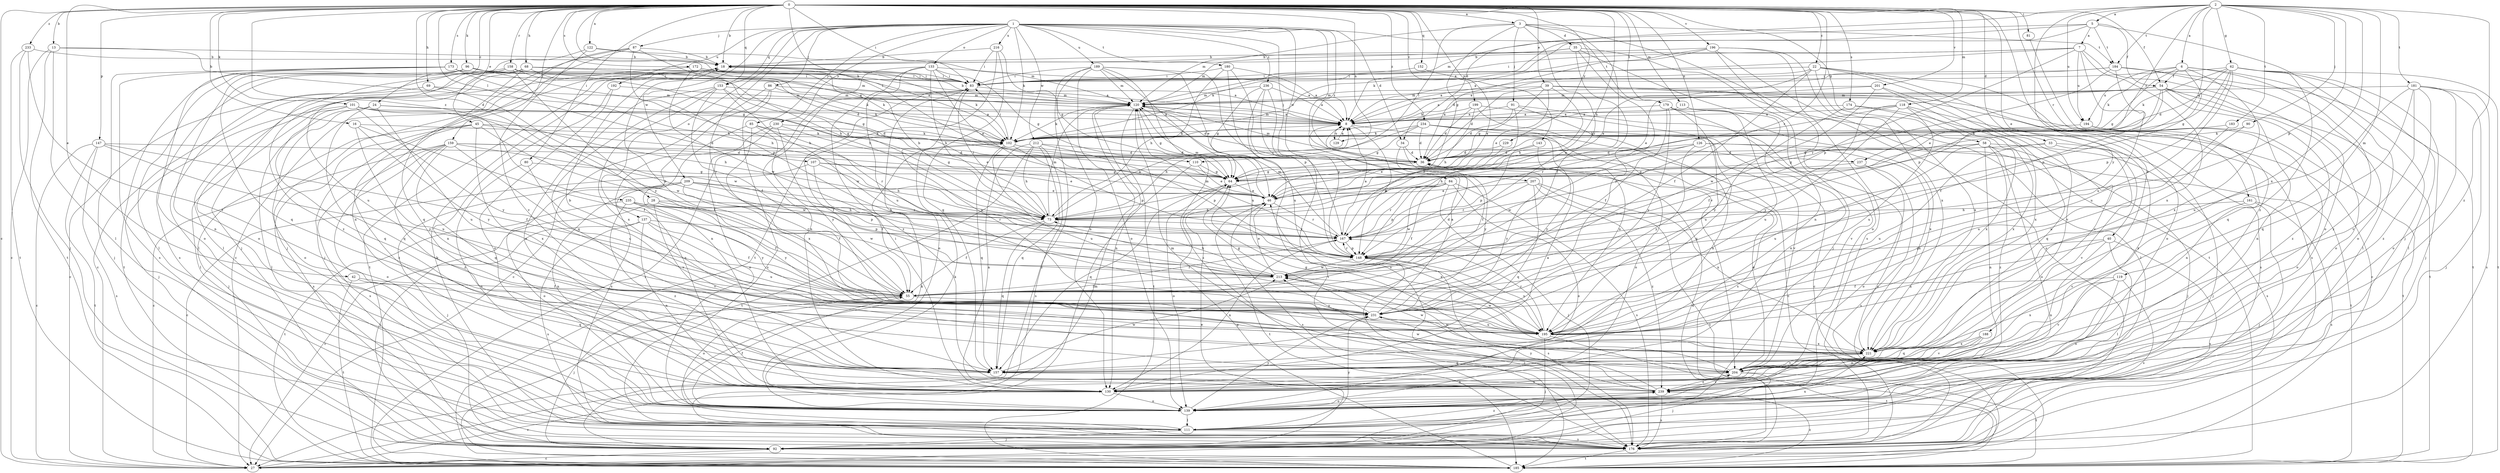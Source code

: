 strict digraph  {
0;
1;
2;
3;
5;
6;
7;
8;
13;
16;
18;
22;
24;
27;
28;
33;
34;
35;
36;
39;
40;
42;
45;
46;
54;
55;
58;
62;
64;
68;
69;
73;
80;
81;
83;
84;
85;
86;
87;
90;
91;
92;
96;
101;
102;
107;
110;
111;
113;
118;
119;
120;
122;
126;
129;
130;
133;
137;
139;
143;
147;
148;
152;
153;
157;
158;
159;
161;
167;
172;
173;
174;
176;
179;
180;
181;
183;
184;
185;
188;
189;
192;
194;
195;
196;
199;
201;
204;
207;
209;
212;
213;
216;
221;
229;
230;
231;
233;
234;
235;
236;
237;
239;
0 -> 3  [label=a];
0 -> 13  [label=b];
0 -> 16  [label=b];
0 -> 18  [label=b];
0 -> 22  [label=c];
0 -> 24  [label=c];
0 -> 27  [label=c];
0 -> 28  [label=d];
0 -> 33  [label=d];
0 -> 39  [label=e];
0 -> 40  [label=e];
0 -> 42  [label=e];
0 -> 45  [label=e];
0 -> 54  [label=f];
0 -> 58  [label=g];
0 -> 68  [label=h];
0 -> 69  [label=h];
0 -> 73  [label=h];
0 -> 80  [label=i];
0 -> 81  [label=i];
0 -> 83  [label=i];
0 -> 96  [label=k];
0 -> 101  [label=k];
0 -> 102  [label=k];
0 -> 107  [label=l];
0 -> 110  [label=l];
0 -> 113  [label=m];
0 -> 118  [label=m];
0 -> 122  [label=n];
0 -> 126  [label=n];
0 -> 129  [label=n];
0 -> 143  [label=p];
0 -> 147  [label=p];
0 -> 152  [label=q];
0 -> 153  [label=q];
0 -> 158  [label=r];
0 -> 159  [label=r];
0 -> 161  [label=r];
0 -> 167  [label=r];
0 -> 172  [label=s];
0 -> 173  [label=s];
0 -> 174  [label=s];
0 -> 179  [label=t];
0 -> 188  [label=u];
0 -> 196  [label=v];
0 -> 199  [label=v];
0 -> 201  [label=v];
0 -> 229  [label=y];
0 -> 233  [label=z];
0 -> 234  [label=z];
0 -> 235  [label=z];
1 -> 34  [label=d];
1 -> 84  [label=j];
1 -> 85  [label=j];
1 -> 86  [label=j];
1 -> 87  [label=j];
1 -> 102  [label=k];
1 -> 133  [label=o];
1 -> 137  [label=o];
1 -> 153  [label=q];
1 -> 179  [label=t];
1 -> 180  [label=t];
1 -> 189  [label=u];
1 -> 192  [label=u];
1 -> 204  [label=v];
1 -> 207  [label=w];
1 -> 209  [label=w];
1 -> 212  [label=w];
1 -> 216  [label=x];
1 -> 230  [label=y];
1 -> 231  [label=y];
1 -> 236  [label=z];
1 -> 237  [label=z];
2 -> 5  [label=a];
2 -> 6  [label=a];
2 -> 34  [label=d];
2 -> 62  [label=g];
2 -> 64  [label=g];
2 -> 90  [label=j];
2 -> 119  [label=m];
2 -> 148  [label=p];
2 -> 181  [label=t];
2 -> 183  [label=t];
2 -> 184  [label=t];
2 -> 194  [label=u];
2 -> 221  [label=x];
2 -> 231  [label=y];
2 -> 237  [label=z];
2 -> 239  [label=z];
3 -> 35  [label=d];
3 -> 64  [label=g];
3 -> 91  [label=j];
3 -> 110  [label=l];
3 -> 120  [label=m];
3 -> 167  [label=r];
3 -> 176  [label=s];
3 -> 184  [label=t];
3 -> 213  [label=w];
5 -> 7  [label=a];
5 -> 8  [label=a];
5 -> 54  [label=f];
5 -> 92  [label=j];
5 -> 102  [label=k];
5 -> 120  [label=m];
5 -> 184  [label=t];
6 -> 54  [label=f];
6 -> 64  [label=g];
6 -> 102  [label=k];
6 -> 111  [label=l];
6 -> 148  [label=p];
6 -> 194  [label=u];
6 -> 221  [label=x];
6 -> 239  [label=z];
7 -> 18  [label=b];
7 -> 83  [label=i];
7 -> 102  [label=k];
7 -> 139  [label=o];
7 -> 148  [label=p];
7 -> 194  [label=u];
7 -> 195  [label=u];
7 -> 221  [label=x];
8 -> 102  [label=k];
8 -> 120  [label=m];
8 -> 129  [label=n];
8 -> 148  [label=p];
8 -> 176  [label=s];
13 -> 18  [label=b];
13 -> 27  [label=c];
13 -> 64  [label=g];
13 -> 111  [label=l];
13 -> 185  [label=t];
16 -> 55  [label=f];
16 -> 102  [label=k];
16 -> 195  [label=u];
16 -> 231  [label=y];
18 -> 83  [label=i];
18 -> 92  [label=j];
18 -> 102  [label=k];
18 -> 185  [label=t];
22 -> 8  [label=a];
22 -> 46  [label=e];
22 -> 55  [label=f];
22 -> 83  [label=i];
22 -> 139  [label=o];
22 -> 176  [label=s];
22 -> 204  [label=v];
22 -> 221  [label=x];
24 -> 8  [label=a];
24 -> 36  [label=d];
24 -> 111  [label=l];
24 -> 139  [label=o];
24 -> 157  [label=q];
24 -> 195  [label=u];
27 -> 120  [label=m];
28 -> 73  [label=h];
28 -> 92  [label=j];
28 -> 204  [label=v];
28 -> 213  [label=w];
28 -> 231  [label=y];
33 -> 36  [label=d];
33 -> 92  [label=j];
33 -> 195  [label=u];
33 -> 204  [label=v];
34 -> 36  [label=d];
34 -> 55  [label=f];
34 -> 231  [label=y];
35 -> 18  [label=b];
35 -> 55  [label=f];
35 -> 92  [label=j];
35 -> 120  [label=m];
35 -> 130  [label=n];
35 -> 231  [label=y];
36 -> 64  [label=g];
36 -> 120  [label=m];
36 -> 231  [label=y];
39 -> 27  [label=c];
39 -> 36  [label=d];
39 -> 46  [label=e];
39 -> 64  [label=g];
39 -> 73  [label=h];
39 -> 111  [label=l];
39 -> 120  [label=m];
39 -> 176  [label=s];
40 -> 111  [label=l];
40 -> 130  [label=n];
40 -> 148  [label=p];
40 -> 176  [label=s];
40 -> 195  [label=u];
42 -> 55  [label=f];
42 -> 157  [label=q];
42 -> 185  [label=t];
45 -> 36  [label=d];
45 -> 55  [label=f];
45 -> 92  [label=j];
45 -> 102  [label=k];
45 -> 176  [label=s];
45 -> 221  [label=x];
45 -> 239  [label=z];
46 -> 73  [label=h];
46 -> 120  [label=m];
46 -> 167  [label=r];
46 -> 176  [label=s];
46 -> 185  [label=t];
54 -> 8  [label=a];
54 -> 46  [label=e];
54 -> 55  [label=f];
54 -> 102  [label=k];
54 -> 120  [label=m];
54 -> 130  [label=n];
54 -> 139  [label=o];
54 -> 185  [label=t];
54 -> 239  [label=z];
55 -> 18  [label=b];
55 -> 92  [label=j];
55 -> 139  [label=o];
55 -> 167  [label=r];
55 -> 231  [label=y];
58 -> 36  [label=d];
58 -> 64  [label=g];
58 -> 92  [label=j];
58 -> 130  [label=n];
58 -> 139  [label=o];
58 -> 176  [label=s];
58 -> 195  [label=u];
58 -> 239  [label=z];
62 -> 36  [label=d];
62 -> 64  [label=g];
62 -> 83  [label=i];
62 -> 92  [label=j];
62 -> 102  [label=k];
62 -> 111  [label=l];
62 -> 148  [label=p];
62 -> 157  [label=q];
62 -> 185  [label=t];
62 -> 195  [label=u];
64 -> 46  [label=e];
64 -> 139  [label=o];
64 -> 157  [label=q];
68 -> 8  [label=a];
68 -> 27  [label=c];
68 -> 64  [label=g];
68 -> 83  [label=i];
68 -> 102  [label=k];
68 -> 139  [label=o];
68 -> 157  [label=q];
68 -> 239  [label=z];
69 -> 27  [label=c];
69 -> 120  [label=m];
69 -> 213  [label=w];
73 -> 8  [label=a];
73 -> 18  [label=b];
73 -> 55  [label=f];
73 -> 83  [label=i];
73 -> 120  [label=m];
73 -> 157  [label=q];
73 -> 167  [label=r];
80 -> 64  [label=g];
80 -> 139  [label=o];
80 -> 204  [label=v];
81 -> 239  [label=z];
83 -> 120  [label=m];
83 -> 139  [label=o];
83 -> 195  [label=u];
84 -> 46  [label=e];
84 -> 55  [label=f];
84 -> 92  [label=j];
84 -> 139  [label=o];
84 -> 148  [label=p];
84 -> 167  [label=r];
84 -> 176  [label=s];
84 -> 213  [label=w];
85 -> 102  [label=k];
85 -> 130  [label=n];
85 -> 167  [label=r];
85 -> 221  [label=x];
85 -> 231  [label=y];
86 -> 27  [label=c];
86 -> 102  [label=k];
86 -> 120  [label=m];
86 -> 130  [label=n];
86 -> 176  [label=s];
87 -> 18  [label=b];
87 -> 27  [label=c];
87 -> 73  [label=h];
87 -> 92  [label=j];
87 -> 130  [label=n];
87 -> 148  [label=p];
90 -> 102  [label=k];
90 -> 195  [label=u];
91 -> 8  [label=a];
91 -> 27  [label=c];
91 -> 36  [label=d];
91 -> 157  [label=q];
91 -> 167  [label=r];
92 -> 27  [label=c];
92 -> 46  [label=e];
96 -> 8  [label=a];
96 -> 73  [label=h];
96 -> 83  [label=i];
96 -> 111  [label=l];
96 -> 120  [label=m];
96 -> 130  [label=n];
96 -> 157  [label=q];
96 -> 185  [label=t];
101 -> 8  [label=a];
101 -> 73  [label=h];
101 -> 92  [label=j];
101 -> 111  [label=l];
101 -> 157  [label=q];
101 -> 213  [label=w];
101 -> 231  [label=y];
102 -> 36  [label=d];
102 -> 83  [label=i];
102 -> 148  [label=p];
102 -> 157  [label=q];
102 -> 195  [label=u];
107 -> 27  [label=c];
107 -> 46  [label=e];
107 -> 55  [label=f];
107 -> 64  [label=g];
107 -> 73  [label=h];
110 -> 46  [label=e];
110 -> 64  [label=g];
110 -> 92  [label=j];
111 -> 92  [label=j];
111 -> 102  [label=k];
111 -> 176  [label=s];
111 -> 221  [label=x];
111 -> 231  [label=y];
111 -> 239  [label=z];
113 -> 8  [label=a];
113 -> 130  [label=n];
113 -> 195  [label=u];
118 -> 8  [label=a];
118 -> 55  [label=f];
118 -> 167  [label=r];
118 -> 195  [label=u];
118 -> 221  [label=x];
118 -> 231  [label=y];
118 -> 239  [label=z];
119 -> 55  [label=f];
119 -> 139  [label=o];
119 -> 176  [label=s];
119 -> 204  [label=v];
119 -> 221  [label=x];
120 -> 8  [label=a];
120 -> 18  [label=b];
120 -> 36  [label=d];
120 -> 64  [label=g];
120 -> 102  [label=k];
120 -> 130  [label=n];
120 -> 185  [label=t];
122 -> 18  [label=b];
122 -> 92  [label=j];
122 -> 120  [label=m];
122 -> 204  [label=v];
126 -> 36  [label=d];
126 -> 73  [label=h];
126 -> 185  [label=t];
126 -> 213  [label=w];
126 -> 221  [label=x];
126 -> 231  [label=y];
129 -> 8  [label=a];
130 -> 8  [label=a];
130 -> 27  [label=c];
130 -> 83  [label=i];
130 -> 139  [label=o];
133 -> 8  [label=a];
133 -> 46  [label=e];
133 -> 64  [label=g];
133 -> 73  [label=h];
133 -> 83  [label=i];
133 -> 130  [label=n];
133 -> 195  [label=u];
133 -> 239  [label=z];
137 -> 27  [label=c];
137 -> 55  [label=f];
137 -> 130  [label=n];
137 -> 167  [label=r];
137 -> 176  [label=s];
137 -> 195  [label=u];
139 -> 55  [label=f];
139 -> 102  [label=k];
139 -> 111  [label=l];
139 -> 231  [label=y];
143 -> 36  [label=d];
143 -> 148  [label=p];
143 -> 231  [label=y];
147 -> 27  [label=c];
147 -> 36  [label=d];
147 -> 55  [label=f];
147 -> 176  [label=s];
147 -> 185  [label=t];
147 -> 231  [label=y];
148 -> 27  [label=c];
148 -> 120  [label=m];
148 -> 167  [label=r];
148 -> 176  [label=s];
148 -> 195  [label=u];
148 -> 213  [label=w];
152 -> 46  [label=e];
152 -> 83  [label=i];
153 -> 55  [label=f];
153 -> 64  [label=g];
153 -> 120  [label=m];
153 -> 130  [label=n];
153 -> 157  [label=q];
153 -> 213  [label=w];
153 -> 221  [label=x];
157 -> 213  [label=w];
157 -> 239  [label=z];
158 -> 8  [label=a];
158 -> 73  [label=h];
158 -> 83  [label=i];
158 -> 111  [label=l];
158 -> 176  [label=s];
158 -> 195  [label=u];
158 -> 231  [label=y];
159 -> 27  [label=c];
159 -> 36  [label=d];
159 -> 64  [label=g];
159 -> 139  [label=o];
159 -> 157  [label=q];
159 -> 176  [label=s];
159 -> 195  [label=u];
159 -> 213  [label=w];
159 -> 239  [label=z];
161 -> 73  [label=h];
161 -> 92  [label=j];
161 -> 176  [label=s];
161 -> 204  [label=v];
167 -> 8  [label=a];
167 -> 120  [label=m];
167 -> 130  [label=n];
167 -> 148  [label=p];
172 -> 8  [label=a];
172 -> 83  [label=i];
172 -> 102  [label=k];
172 -> 111  [label=l];
172 -> 213  [label=w];
173 -> 36  [label=d];
173 -> 73  [label=h];
173 -> 83  [label=i];
173 -> 92  [label=j];
173 -> 139  [label=o];
173 -> 176  [label=s];
174 -> 8  [label=a];
174 -> 157  [label=q];
174 -> 221  [label=x];
174 -> 231  [label=y];
176 -> 18  [label=b];
176 -> 36  [label=d];
176 -> 185  [label=t];
179 -> 8  [label=a];
179 -> 55  [label=f];
179 -> 195  [label=u];
179 -> 204  [label=v];
179 -> 221  [label=x];
179 -> 231  [label=y];
180 -> 8  [label=a];
180 -> 73  [label=h];
180 -> 83  [label=i];
180 -> 148  [label=p];
180 -> 195  [label=u];
181 -> 92  [label=j];
181 -> 120  [label=m];
181 -> 139  [label=o];
181 -> 157  [label=q];
181 -> 176  [label=s];
181 -> 195  [label=u];
181 -> 204  [label=v];
181 -> 239  [label=z];
183 -> 102  [label=k];
183 -> 195  [label=u];
184 -> 8  [label=a];
184 -> 83  [label=i];
184 -> 139  [label=o];
184 -> 148  [label=p];
184 -> 167  [label=r];
184 -> 185  [label=t];
185 -> 64  [label=g];
185 -> 83  [label=i];
185 -> 239  [label=z];
188 -> 130  [label=n];
188 -> 157  [label=q];
188 -> 204  [label=v];
188 -> 221  [label=x];
189 -> 27  [label=c];
189 -> 46  [label=e];
189 -> 83  [label=i];
189 -> 120  [label=m];
189 -> 130  [label=n];
189 -> 139  [label=o];
189 -> 167  [label=r];
189 -> 176  [label=s];
189 -> 195  [label=u];
192 -> 120  [label=m];
192 -> 130  [label=n];
192 -> 139  [label=o];
194 -> 102  [label=k];
194 -> 130  [label=n];
194 -> 139  [label=o];
194 -> 185  [label=t];
195 -> 18  [label=b];
195 -> 92  [label=j];
195 -> 167  [label=r];
195 -> 185  [label=t];
195 -> 213  [label=w];
195 -> 221  [label=x];
196 -> 8  [label=a];
196 -> 18  [label=b];
196 -> 36  [label=d];
196 -> 139  [label=o];
196 -> 176  [label=s];
196 -> 185  [label=t];
196 -> 221  [label=x];
199 -> 8  [label=a];
199 -> 27  [label=c];
199 -> 36  [label=d];
199 -> 73  [label=h];
199 -> 130  [label=n];
201 -> 46  [label=e];
201 -> 120  [label=m];
201 -> 204  [label=v];
201 -> 213  [label=w];
201 -> 221  [label=x];
204 -> 36  [label=d];
204 -> 92  [label=j];
204 -> 130  [label=n];
204 -> 185  [label=t];
204 -> 213  [label=w];
204 -> 239  [label=z];
207 -> 46  [label=e];
207 -> 157  [label=q];
207 -> 167  [label=r];
207 -> 185  [label=t];
207 -> 221  [label=x];
207 -> 239  [label=z];
209 -> 46  [label=e];
209 -> 55  [label=f];
209 -> 92  [label=j];
209 -> 130  [label=n];
209 -> 139  [label=o];
209 -> 148  [label=p];
209 -> 167  [label=r];
212 -> 36  [label=d];
212 -> 73  [label=h];
212 -> 130  [label=n];
212 -> 148  [label=p];
212 -> 157  [label=q];
212 -> 176  [label=s];
212 -> 185  [label=t];
213 -> 36  [label=d];
213 -> 46  [label=e];
213 -> 55  [label=f];
213 -> 73  [label=h];
216 -> 18  [label=b];
216 -> 64  [label=g];
216 -> 83  [label=i];
216 -> 157  [label=q];
216 -> 185  [label=t];
221 -> 46  [label=e];
221 -> 64  [label=g];
221 -> 157  [label=q];
221 -> 204  [label=v];
221 -> 213  [label=w];
229 -> 36  [label=d];
229 -> 46  [label=e];
230 -> 46  [label=e];
230 -> 55  [label=f];
230 -> 102  [label=k];
230 -> 139  [label=o];
230 -> 176  [label=s];
231 -> 8  [label=a];
231 -> 64  [label=g];
231 -> 195  [label=u];
233 -> 18  [label=b];
233 -> 92  [label=j];
233 -> 185  [label=t];
233 -> 204  [label=v];
234 -> 27  [label=c];
234 -> 36  [label=d];
234 -> 64  [label=g];
234 -> 73  [label=h];
234 -> 102  [label=k];
234 -> 139  [label=o];
234 -> 195  [label=u];
234 -> 204  [label=v];
235 -> 55  [label=f];
235 -> 73  [label=h];
235 -> 148  [label=p];
235 -> 167  [label=r];
235 -> 185  [label=t];
235 -> 231  [label=y];
235 -> 239  [label=z];
236 -> 8  [label=a];
236 -> 64  [label=g];
236 -> 120  [label=m];
236 -> 148  [label=p];
236 -> 176  [label=s];
236 -> 185  [label=t];
237 -> 64  [label=g];
237 -> 139  [label=o];
237 -> 176  [label=s];
239 -> 120  [label=m];
239 -> 139  [label=o];
239 -> 176  [label=s];
239 -> 204  [label=v];
239 -> 213  [label=w];
239 -> 231  [label=y];
}
